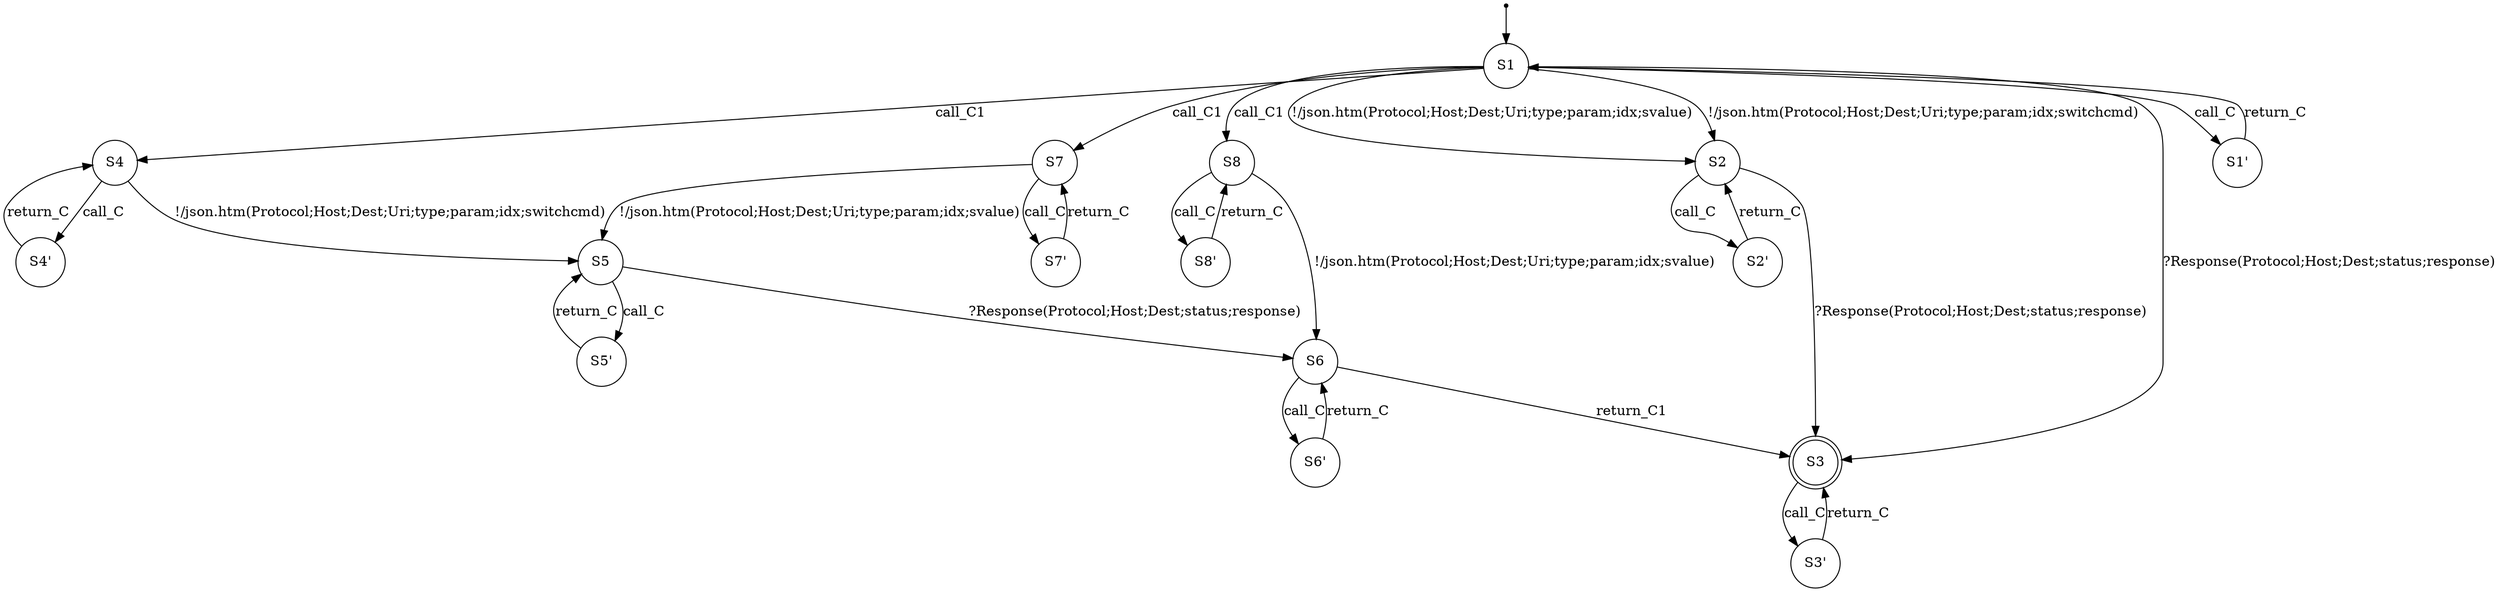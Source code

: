 digraph LTS {
S00[shape=point]
S1[label=S1,shape=circle];
S2[label=S2,shape=circle];
S3[label=S3,shape=doublecircle];
S4[label=S4,shape=circle];
S5[label=S5,shape=circle];
S6[label=S6,shape=circle];
S7[label=S7,shape=circle];
S8[label=S8,shape=circle];
"S1'"[label="S1'",shape=circle];
"S2'"[label="S2'",shape=circle];
"S3'"[label="S3'",shape=circle];
"S4'"[label="S4'",shape=circle];
"S5'"[label="S5'",shape=circle];
"S6'"[label="S6'",shape=circle];
"S7'"[label="S7'",shape=circle];
"S8'"[label="S8'",shape=circle];
S00 -> S1
S1 -> S2[label ="!/json.htm(Protocol;Host;Dest;Uri;type;param;idx;switchcmd)"];
S1 -> S2[label ="!/json.htm(Protocol;Host;Dest;Uri;type;param;idx;svalue)"];
S1 -> S3[label ="?Response(Protocol;Host;Dest;status;response)"];
S1 -> S4[label ="call_C1"];
S1 -> S7[label ="call_C1"];
S1 -> S8[label ="call_C1"];
S2 -> S3[label ="?Response(Protocol;Host;Dest;status;response)"];
S4 -> S5[label ="!/json.htm(Protocol;Host;Dest;Uri;type;param;idx;switchcmd)"];
S5 -> S6[label ="?Response(Protocol;Host;Dest;status;response)"];
S6 -> S3[label ="return_C1"];
S7 -> S5[label ="!/json.htm(Protocol;Host;Dest;Uri;type;param;idx;svalue)"];
S8 -> S6[label ="!/json.htm(Protocol;Host;Dest;Uri;type;param;idx;svalue)"];
S1 -> "S1'"[label ="call_C"]
"S1'" -> S1[label ="return_C"]
S2 -> "S2'"[label ="call_C"]
"S2'" -> S2[label ="return_C"]
S3 -> "S3'"[label ="call_C"]
"S3'" -> S3[label ="return_C"]
S4 -> "S4'"[label ="call_C"]
"S4'" -> S4[label ="return_C"]
S5 -> "S5'"[label ="call_C"]
"S5'" -> S5[label ="return_C"]
S6 -> "S6'"[label ="call_C"]
"S6'" -> S6[label ="return_C"]
S7 -> "S7'"[label ="call_C"]
"S7'" -> S7[label ="return_C"]
S8 -> "S8'"[label ="call_C"]
"S8'" -> S8[label ="return_C"]
}
